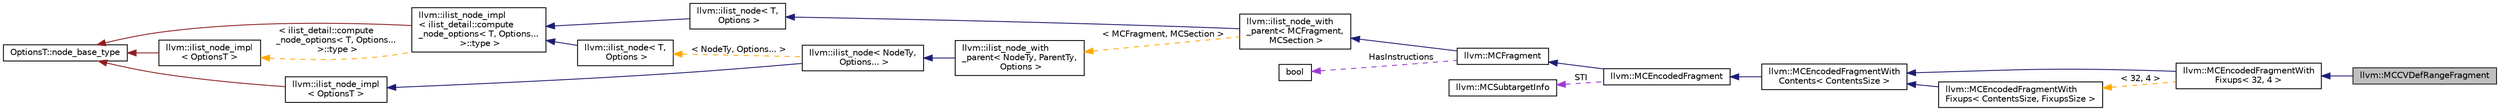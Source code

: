 digraph "llvm::MCCVDefRangeFragment"
{
 // LATEX_PDF_SIZE
  bgcolor="transparent";
  edge [fontname="Helvetica",fontsize="10",labelfontname="Helvetica",labelfontsize="10"];
  node [fontname="Helvetica",fontsize="10",shape="box"];
  rankdir="LR";
  Node1 [label="llvm::MCCVDefRangeFragment",height=0.2,width=0.4,color="black", fillcolor="grey75", style="filled", fontcolor="black",tooltip="Fragment representing the .cv_def_range directive."];
  Node2 -> Node1 [dir="back",color="midnightblue",fontsize="10",style="solid",fontname="Helvetica"];
  Node2 [label="llvm::MCEncodedFragmentWith\lFixups\< 32, 4 \>",height=0.2,width=0.4,color="black",URL="$classllvm_1_1MCEncodedFragmentWithFixups.html",tooltip=" "];
  Node3 -> Node2 [dir="back",color="midnightblue",fontsize="10",style="solid",fontname="Helvetica"];
  Node3 [label="llvm::MCEncodedFragmentWith\lContents\< ContentsSize \>",height=0.2,width=0.4,color="black",URL="$classllvm_1_1MCEncodedFragmentWithContents.html",tooltip="Interface implemented by fragments that contain encoded instructions and/or data."];
  Node4 -> Node3 [dir="back",color="midnightblue",fontsize="10",style="solid",fontname="Helvetica"];
  Node4 [label="llvm::MCEncodedFragment",height=0.2,width=0.4,color="black",URL="$classllvm_1_1MCEncodedFragment.html",tooltip="Interface implemented by fragments that contain encoded instructions and/or data."];
  Node5 -> Node4 [dir="back",color="midnightblue",fontsize="10",style="solid",fontname="Helvetica"];
  Node5 [label="llvm::MCFragment",height=0.2,width=0.4,color="black",URL="$classllvm_1_1MCFragment.html",tooltip=" "];
  Node6 -> Node5 [dir="back",color="midnightblue",fontsize="10",style="solid",fontname="Helvetica"];
  Node6 [label="llvm::ilist_node_with\l_parent\< MCFragment,\l MCSection \>",height=0.2,width=0.4,color="black",URL="$classllvm_1_1ilist__node__with__parent.html",tooltip=" "];
  Node7 -> Node6 [dir="back",color="midnightblue",fontsize="10",style="solid",fontname="Helvetica"];
  Node7 [label="llvm::ilist_node\< T,\l Options \>",height=0.2,width=0.4,color="black",URL="$classllvm_1_1ilist__node.html",tooltip=" "];
  Node8 -> Node7 [dir="back",color="midnightblue",fontsize="10",style="solid",fontname="Helvetica"];
  Node8 [label="llvm::ilist_node_impl\l\< ilist_detail::compute\l_node_options\< T, Options...\l \>::type \>",height=0.2,width=0.4,color="black",URL="$classllvm_1_1ilist__node__impl.html",tooltip=" "];
  Node9 -> Node8 [dir="back",color="firebrick4",fontsize="10",style="solid",fontname="Helvetica"];
  Node9 [label="OptionsT::node_base_type",height=0.2,width=0.4,color="black",tooltip=" "];
  Node10 -> Node8 [dir="back",color="orange",fontsize="10",style="dashed",label=" \< ilist_detail::compute\l_node_options\< T, Options...\l \>::type \>" ,fontname="Helvetica"];
  Node10 [label="llvm::ilist_node_impl\l\< OptionsT \>",height=0.2,width=0.4,color="black",URL="$classllvm_1_1ilist__node__impl.html",tooltip="Implementation for an ilist node."];
  Node9 -> Node10 [dir="back",color="firebrick4",fontsize="10",style="solid",fontname="Helvetica"];
  Node11 -> Node6 [dir="back",color="orange",fontsize="10",style="dashed",label=" \< MCFragment, MCSection \>" ,fontname="Helvetica"];
  Node11 [label="llvm::ilist_node_with\l_parent\< NodeTy, ParentTy,\l Options \>",height=0.2,width=0.4,color="black",URL="$classllvm_1_1ilist__node__with__parent.html",tooltip="An ilist node that can access its parent list."];
  Node12 -> Node11 [dir="back",color="midnightblue",fontsize="10",style="solid",fontname="Helvetica"];
  Node12 [label="llvm::ilist_node\< NodeTy,\l Options... \>",height=0.2,width=0.4,color="black",URL="$classllvm_1_1ilist__node.html",tooltip=" "];
  Node13 -> Node12 [dir="back",color="midnightblue",fontsize="10",style="solid",fontname="Helvetica"];
  Node13 [label="llvm::ilist_node_impl\l\< OptionsT \>",height=0.2,width=0.4,color="black",URL="$classllvm_1_1ilist__node__impl.html",tooltip="Implementation for an ilist node."];
  Node9 -> Node13 [dir="back",color="firebrick4",fontsize="10",style="solid",fontname="Helvetica"];
  Node14 -> Node12 [dir="back",color="orange",fontsize="10",style="dashed",label=" \< NodeTy, Options... \>" ,fontname="Helvetica"];
  Node14 [label="llvm::ilist_node\< T,\l Options \>",height=0.2,width=0.4,color="black",URL="$classllvm_1_1ilist__node.html",tooltip=" "];
  Node8 -> Node14 [dir="back",color="midnightblue",fontsize="10",style="solid",fontname="Helvetica"];
  Node15 -> Node5 [dir="back",color="darkorchid3",fontsize="10",style="dashed",label=" HasInstructions" ,fontname="Helvetica"];
  Node15 [label="bool",height=0.2,width=0.4,color="black",URL="$classbool.html",tooltip=" "];
  Node16 -> Node4 [dir="back",color="darkorchid3",fontsize="10",style="dashed",label=" STI" ,fontname="Helvetica"];
  Node16 [label="llvm::MCSubtargetInfo",height=0.2,width=0.4,color="black",URL="$classllvm_1_1MCSubtargetInfo.html",tooltip="Generic base class for all target subtargets."];
  Node17 -> Node2 [dir="back",color="orange",fontsize="10",style="dashed",label=" \< 32, 4 \>" ,fontname="Helvetica"];
  Node17 [label="llvm::MCEncodedFragmentWith\lFixups\< ContentsSize, FixupsSize \>",height=0.2,width=0.4,color="black",URL="$classllvm_1_1MCEncodedFragmentWithFixups.html",tooltip="Interface implemented by fragments that contain encoded instructions and/or data and also have fixups..."];
  Node3 -> Node17 [dir="back",color="midnightblue",fontsize="10",style="solid",fontname="Helvetica"];
}
